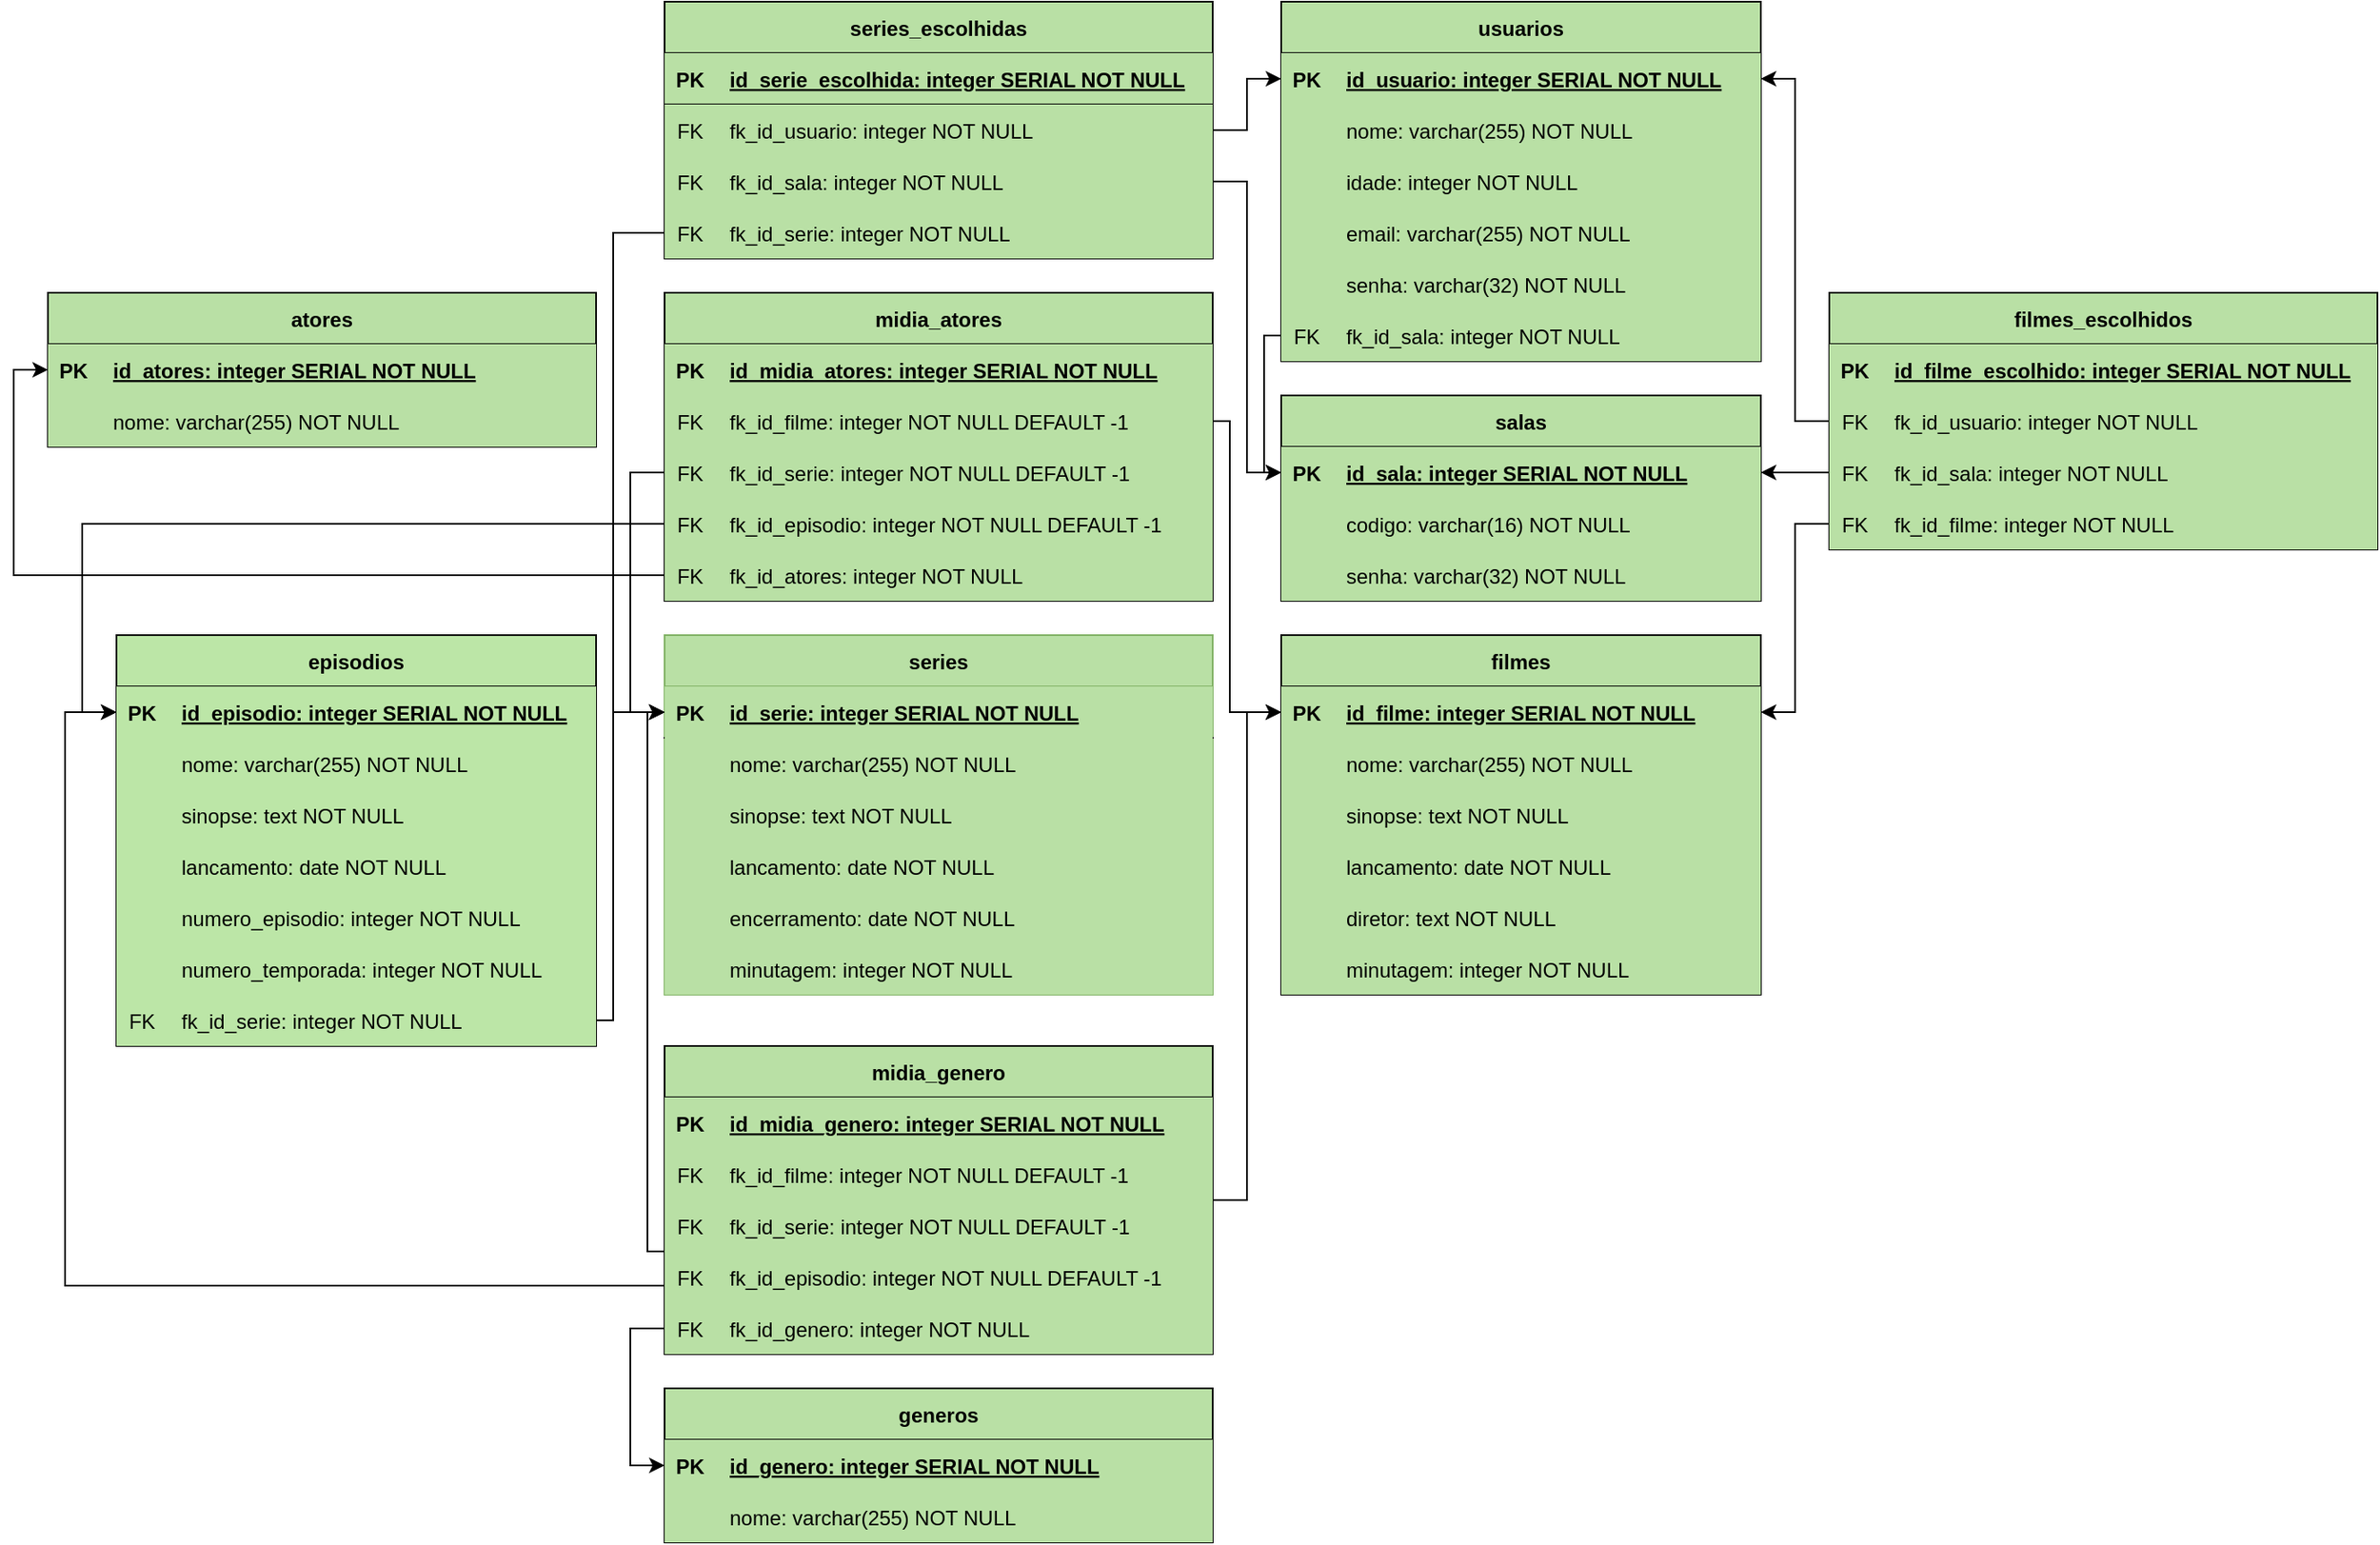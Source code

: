 <mxfile version="24.7.7">
  <diagram id="R2lEEEUBdFMjLlhIrx00" name="Page-1">
    <mxGraphModel dx="2282" dy="274" grid="1" gridSize="10" guides="1" tooltips="1" connect="1" arrows="1" fold="1" page="1" pageScale="1" pageWidth="850" pageHeight="1100" math="0" shadow="0" extFonts="Permanent Marker^https://fonts.googleapis.com/css?family=Permanent+Marker">
      <root>
        <mxCell id="0" />
        <mxCell id="1" parent="0" />
        <mxCell id="C-vyLk0tnHw3VtMMgP7b-2" value="salas" style="shape=table;startSize=30;container=1;collapsible=1;childLayout=tableLayout;fixedRows=1;rowLines=0;fontStyle=1;align=center;resizeLast=1;fillColor=#B9E0A5;" parent="1" vertex="1">
          <mxGeometry x="-680" y="340" width="280" height="120" as="geometry" />
        </mxCell>
        <mxCell id="C-vyLk0tnHw3VtMMgP7b-3" value="" style="shape=partialRectangle;collapsible=0;dropTarget=0;pointerEvents=0;fillColor=#B9E0A5;points=[[0,0.5],[1,0.5]];portConstraint=eastwest;top=0;left=0;right=0;bottom=1;" parent="C-vyLk0tnHw3VtMMgP7b-2" vertex="1">
          <mxGeometry y="30" width="280" height="30" as="geometry" />
        </mxCell>
        <mxCell id="C-vyLk0tnHw3VtMMgP7b-4" value="PK" style="shape=partialRectangle;overflow=hidden;connectable=0;fillColor=#B9E0A5;top=0;left=0;bottom=0;right=0;fontStyle=1;" parent="C-vyLk0tnHw3VtMMgP7b-3" vertex="1">
          <mxGeometry width="30" height="30" as="geometry">
            <mxRectangle width="30" height="30" as="alternateBounds" />
          </mxGeometry>
        </mxCell>
        <mxCell id="C-vyLk0tnHw3VtMMgP7b-5" value="id_sala: integer SERIAL NOT NULL" style="shape=partialRectangle;overflow=hidden;connectable=0;fillColor=#B9E0A5;top=0;left=0;bottom=0;right=0;align=left;spacingLeft=6;fontStyle=5;" parent="C-vyLk0tnHw3VtMMgP7b-3" vertex="1">
          <mxGeometry x="30" width="250" height="30" as="geometry">
            <mxRectangle width="250" height="30" as="alternateBounds" />
          </mxGeometry>
        </mxCell>
        <mxCell id="C-vyLk0tnHw3VtMMgP7b-6" value="" style="shape=partialRectangle;collapsible=0;dropTarget=0;pointerEvents=0;fillColor=#B9E0A5;points=[[0,0.5],[1,0.5]];portConstraint=eastwest;top=0;left=0;right=0;bottom=0;" parent="C-vyLk0tnHw3VtMMgP7b-2" vertex="1">
          <mxGeometry y="60" width="280" height="30" as="geometry" />
        </mxCell>
        <mxCell id="C-vyLk0tnHw3VtMMgP7b-7" value="" style="shape=partialRectangle;overflow=hidden;connectable=0;fillColor=#B9E0A5;top=0;left=0;bottom=0;right=0;" parent="C-vyLk0tnHw3VtMMgP7b-6" vertex="1">
          <mxGeometry width="30" height="30" as="geometry">
            <mxRectangle width="30" height="30" as="alternateBounds" />
          </mxGeometry>
        </mxCell>
        <mxCell id="C-vyLk0tnHw3VtMMgP7b-8" value="codigo: varchar(16) NOT NULL" style="shape=partialRectangle;overflow=hidden;connectable=0;fillColor=#B9E0A5;top=0;left=0;bottom=0;right=0;align=left;spacingLeft=6;" parent="C-vyLk0tnHw3VtMMgP7b-6" vertex="1">
          <mxGeometry x="30" width="250" height="30" as="geometry">
            <mxRectangle width="250" height="30" as="alternateBounds" />
          </mxGeometry>
        </mxCell>
        <mxCell id="YuTx6DVj9ohWgZIfJrAf-3" value="" style="shape=partialRectangle;collapsible=0;dropTarget=0;pointerEvents=0;fillColor=#B9E0A5;points=[[0,0.5],[1,0.5]];portConstraint=eastwest;top=0;left=0;right=0;bottom=0;" parent="C-vyLk0tnHw3VtMMgP7b-2" vertex="1">
          <mxGeometry y="90" width="280" height="30" as="geometry" />
        </mxCell>
        <mxCell id="YuTx6DVj9ohWgZIfJrAf-4" value="" style="shape=partialRectangle;overflow=hidden;connectable=0;fillColor=#B9E0A5;top=0;left=0;bottom=0;right=0;" parent="YuTx6DVj9ohWgZIfJrAf-3" vertex="1">
          <mxGeometry width="30" height="30" as="geometry">
            <mxRectangle width="30" height="30" as="alternateBounds" />
          </mxGeometry>
        </mxCell>
        <mxCell id="YuTx6DVj9ohWgZIfJrAf-5" value="senha: varchar(32) NOT NULL" style="shape=partialRectangle;overflow=hidden;connectable=0;fillColor=#B9E0A5;top=0;left=0;bottom=0;right=0;align=left;spacingLeft=6;" parent="YuTx6DVj9ohWgZIfJrAf-3" vertex="1">
          <mxGeometry x="30" width="250" height="30" as="geometry">
            <mxRectangle width="250" height="30" as="alternateBounds" />
          </mxGeometry>
        </mxCell>
        <mxCell id="C-vyLk0tnHw3VtMMgP7b-13" value="filmes" style="shape=table;startSize=30;container=1;collapsible=1;childLayout=tableLayout;fixedRows=1;rowLines=0;fontStyle=1;align=center;resizeLast=1;fillColor=#B9E0A5;" parent="1" vertex="1">
          <mxGeometry x="-680" y="480" width="280" height="210" as="geometry" />
        </mxCell>
        <mxCell id="C-vyLk0tnHw3VtMMgP7b-14" value="" style="shape=partialRectangle;collapsible=0;dropTarget=0;pointerEvents=0;fillColor=#B9E0A5;points=[[0,0.5],[1,0.5]];portConstraint=eastwest;top=0;left=0;right=0;bottom=1;" parent="C-vyLk0tnHw3VtMMgP7b-13" vertex="1">
          <mxGeometry y="30" width="280" height="30" as="geometry" />
        </mxCell>
        <mxCell id="C-vyLk0tnHw3VtMMgP7b-15" value="PK" style="shape=partialRectangle;overflow=hidden;connectable=0;fillColor=#B9E0A5;top=0;left=0;bottom=0;right=0;fontStyle=1;" parent="C-vyLk0tnHw3VtMMgP7b-14" vertex="1">
          <mxGeometry width="30" height="30" as="geometry">
            <mxRectangle width="30" height="30" as="alternateBounds" />
          </mxGeometry>
        </mxCell>
        <mxCell id="C-vyLk0tnHw3VtMMgP7b-16" value="id_filme: integer SERIAL NOT NULL" style="shape=partialRectangle;overflow=hidden;connectable=0;fillColor=#B9E0A5;top=0;left=0;bottom=0;right=0;align=left;spacingLeft=6;fontStyle=5;" parent="C-vyLk0tnHw3VtMMgP7b-14" vertex="1">
          <mxGeometry x="30" width="250" height="30" as="geometry">
            <mxRectangle width="250" height="30" as="alternateBounds" />
          </mxGeometry>
        </mxCell>
        <mxCell id="C-vyLk0tnHw3VtMMgP7b-17" value="" style="shape=partialRectangle;collapsible=0;dropTarget=0;pointerEvents=0;fillColor=#B9E0A5;points=[[0,0.5],[1,0.5]];portConstraint=eastwest;top=0;left=0;right=0;bottom=0;" parent="C-vyLk0tnHw3VtMMgP7b-13" vertex="1">
          <mxGeometry y="60" width="280" height="30" as="geometry" />
        </mxCell>
        <mxCell id="C-vyLk0tnHw3VtMMgP7b-18" value="" style="shape=partialRectangle;overflow=hidden;connectable=0;fillColor=#B9E0A5;top=0;left=0;bottom=0;right=0;" parent="C-vyLk0tnHw3VtMMgP7b-17" vertex="1">
          <mxGeometry width="30" height="30" as="geometry">
            <mxRectangle width="30" height="30" as="alternateBounds" />
          </mxGeometry>
        </mxCell>
        <mxCell id="C-vyLk0tnHw3VtMMgP7b-19" value="nome: varchar(255) NOT NULL" style="shape=partialRectangle;overflow=hidden;connectable=0;fillColor=#B9E0A5;top=0;left=0;bottom=0;right=0;align=left;spacingLeft=6;" parent="C-vyLk0tnHw3VtMMgP7b-17" vertex="1">
          <mxGeometry x="30" width="250" height="30" as="geometry">
            <mxRectangle width="250" height="30" as="alternateBounds" />
          </mxGeometry>
        </mxCell>
        <mxCell id="C-vyLk0tnHw3VtMMgP7b-20" value="" style="shape=partialRectangle;collapsible=0;dropTarget=0;pointerEvents=0;fillColor=#B9E0A5;points=[[0,0.5],[1,0.5]];portConstraint=eastwest;top=0;left=0;right=0;bottom=0;" parent="C-vyLk0tnHw3VtMMgP7b-13" vertex="1">
          <mxGeometry y="90" width="280" height="30" as="geometry" />
        </mxCell>
        <mxCell id="C-vyLk0tnHw3VtMMgP7b-21" value="" style="shape=partialRectangle;overflow=hidden;connectable=0;fillColor=#B9E0A5;top=0;left=0;bottom=0;right=0;" parent="C-vyLk0tnHw3VtMMgP7b-20" vertex="1">
          <mxGeometry width="30" height="30" as="geometry">
            <mxRectangle width="30" height="30" as="alternateBounds" />
          </mxGeometry>
        </mxCell>
        <mxCell id="C-vyLk0tnHw3VtMMgP7b-22" value="sinopse: text NOT NULL" style="shape=partialRectangle;overflow=hidden;connectable=0;fillColor=#B9E0A5;top=0;left=0;bottom=0;right=0;align=left;spacingLeft=6;" parent="C-vyLk0tnHw3VtMMgP7b-20" vertex="1">
          <mxGeometry x="30" width="250" height="30" as="geometry">
            <mxRectangle width="250" height="30" as="alternateBounds" />
          </mxGeometry>
        </mxCell>
        <mxCell id="4jYssweteFKAgpMdDyCE-33" value="" style="shape=partialRectangle;collapsible=0;dropTarget=0;pointerEvents=0;fillColor=#B9E0A5;points=[[0,0.5],[1,0.5]];portConstraint=eastwest;top=0;left=0;right=0;bottom=0;" parent="C-vyLk0tnHw3VtMMgP7b-13" vertex="1">
          <mxGeometry y="120" width="280" height="30" as="geometry" />
        </mxCell>
        <mxCell id="4jYssweteFKAgpMdDyCE-34" value="" style="shape=partialRectangle;overflow=hidden;connectable=0;fillColor=#B9E0A5;top=0;left=0;bottom=0;right=0;" parent="4jYssweteFKAgpMdDyCE-33" vertex="1">
          <mxGeometry width="30" height="30" as="geometry">
            <mxRectangle width="30" height="30" as="alternateBounds" />
          </mxGeometry>
        </mxCell>
        <mxCell id="4jYssweteFKAgpMdDyCE-35" value="lancamento: date NOT NULL" style="shape=partialRectangle;overflow=hidden;connectable=0;fillColor=#B9E0A5;top=0;left=0;bottom=0;right=0;align=left;spacingLeft=6;" parent="4jYssweteFKAgpMdDyCE-33" vertex="1">
          <mxGeometry x="30" width="250" height="30" as="geometry">
            <mxRectangle width="250" height="30" as="alternateBounds" />
          </mxGeometry>
        </mxCell>
        <mxCell id="O3_KmsKs-KlMIZ6la9Rg-70" value="" style="shape=partialRectangle;collapsible=0;dropTarget=0;pointerEvents=0;fillColor=#B9E0A5;points=[[0,0.5],[1,0.5]];portConstraint=eastwest;top=0;left=0;right=0;bottom=0;" parent="C-vyLk0tnHw3VtMMgP7b-13" vertex="1">
          <mxGeometry y="150" width="280" height="30" as="geometry" />
        </mxCell>
        <mxCell id="O3_KmsKs-KlMIZ6la9Rg-71" value="" style="shape=partialRectangle;overflow=hidden;connectable=0;fillColor=#B9E0A5;top=0;left=0;bottom=0;right=0;" parent="O3_KmsKs-KlMIZ6la9Rg-70" vertex="1">
          <mxGeometry width="30" height="30" as="geometry">
            <mxRectangle width="30" height="30" as="alternateBounds" />
          </mxGeometry>
        </mxCell>
        <mxCell id="O3_KmsKs-KlMIZ6la9Rg-72" value="diretor: text NOT NULL" style="shape=partialRectangle;overflow=hidden;connectable=0;fillColor=#B9E0A5;top=0;left=0;bottom=0;right=0;align=left;spacingLeft=6;" parent="O3_KmsKs-KlMIZ6la9Rg-70" vertex="1">
          <mxGeometry x="30" width="250" height="30" as="geometry">
            <mxRectangle width="250" height="30" as="alternateBounds" />
          </mxGeometry>
        </mxCell>
        <mxCell id="4jYssweteFKAgpMdDyCE-92" value="" style="shape=partialRectangle;collapsible=0;dropTarget=0;pointerEvents=0;fillColor=#B9E0A5;points=[[0,0.5],[1,0.5]];portConstraint=eastwest;top=0;left=0;right=0;bottom=0;" parent="C-vyLk0tnHw3VtMMgP7b-13" vertex="1">
          <mxGeometry y="180" width="280" height="30" as="geometry" />
        </mxCell>
        <mxCell id="4jYssweteFKAgpMdDyCE-93" value="" style="shape=partialRectangle;overflow=hidden;connectable=0;fillColor=#B9E0A5;top=0;left=0;bottom=0;right=0;" parent="4jYssweteFKAgpMdDyCE-92" vertex="1">
          <mxGeometry width="30" height="30" as="geometry">
            <mxRectangle width="30" height="30" as="alternateBounds" />
          </mxGeometry>
        </mxCell>
        <mxCell id="4jYssweteFKAgpMdDyCE-94" value="minutagem: integer NOT NULL" style="shape=partialRectangle;overflow=hidden;connectable=0;fillColor=#B9E0A5;top=0;left=0;bottom=0;right=0;align=left;spacingLeft=6;" parent="4jYssweteFKAgpMdDyCE-92" vertex="1">
          <mxGeometry x="30" width="250" height="30" as="geometry">
            <mxRectangle width="250" height="30" as="alternateBounds" />
          </mxGeometry>
        </mxCell>
        <mxCell id="C-vyLk0tnHw3VtMMgP7b-23" value="usuarios" style="shape=table;startSize=30;container=1;collapsible=1;childLayout=tableLayout;fixedRows=1;rowLines=0;fontStyle=1;align=center;resizeLast=1;fillColor=#B9E0A5;" parent="1" vertex="1">
          <mxGeometry x="-680" y="110" width="280" height="210" as="geometry" />
        </mxCell>
        <mxCell id="C-vyLk0tnHw3VtMMgP7b-24" value="" style="shape=partialRectangle;collapsible=0;dropTarget=0;pointerEvents=0;fillColor=#B9E0A5;points=[[0,0.5],[1,0.5]];portConstraint=eastwest;top=0;left=0;right=0;bottom=1;" parent="C-vyLk0tnHw3VtMMgP7b-23" vertex="1">
          <mxGeometry y="30" width="280" height="30" as="geometry" />
        </mxCell>
        <mxCell id="C-vyLk0tnHw3VtMMgP7b-25" value="PK" style="shape=partialRectangle;overflow=hidden;connectable=0;fillColor=#B9E0A5;top=0;left=0;bottom=0;right=0;fontStyle=1;" parent="C-vyLk0tnHw3VtMMgP7b-24" vertex="1">
          <mxGeometry width="30" height="30" as="geometry">
            <mxRectangle width="30" height="30" as="alternateBounds" />
          </mxGeometry>
        </mxCell>
        <mxCell id="C-vyLk0tnHw3VtMMgP7b-26" value="id_usuario: integer SERIAL NOT NULL" style="shape=partialRectangle;overflow=hidden;connectable=0;fillColor=#B9E0A5;top=0;left=0;bottom=0;right=0;align=left;spacingLeft=6;fontStyle=5;" parent="C-vyLk0tnHw3VtMMgP7b-24" vertex="1">
          <mxGeometry x="30" width="250" height="30" as="geometry">
            <mxRectangle width="250" height="30" as="alternateBounds" />
          </mxGeometry>
        </mxCell>
        <mxCell id="C-vyLk0tnHw3VtMMgP7b-27" value="" style="shape=partialRectangle;collapsible=0;dropTarget=0;pointerEvents=0;fillColor=#B9E0A5;points=[[0,0.5],[1,0.5]];portConstraint=eastwest;top=0;left=0;right=0;bottom=0;" parent="C-vyLk0tnHw3VtMMgP7b-23" vertex="1">
          <mxGeometry y="60" width="280" height="30" as="geometry" />
        </mxCell>
        <mxCell id="C-vyLk0tnHw3VtMMgP7b-28" value="" style="shape=partialRectangle;overflow=hidden;connectable=0;fillColor=#B9E0A5;top=0;left=0;bottom=0;right=0;" parent="C-vyLk0tnHw3VtMMgP7b-27" vertex="1">
          <mxGeometry width="30" height="30" as="geometry">
            <mxRectangle width="30" height="30" as="alternateBounds" />
          </mxGeometry>
        </mxCell>
        <mxCell id="C-vyLk0tnHw3VtMMgP7b-29" value="nome: varchar(255) NOT NULL" style="shape=partialRectangle;overflow=hidden;connectable=0;fillColor=#B9E0A5;top=0;left=0;bottom=0;right=0;align=left;spacingLeft=6;" parent="C-vyLk0tnHw3VtMMgP7b-27" vertex="1">
          <mxGeometry x="30" width="250" height="30" as="geometry">
            <mxRectangle width="250" height="30" as="alternateBounds" />
          </mxGeometry>
        </mxCell>
        <mxCell id="4jYssweteFKAgpMdDyCE-18" value="" style="shape=partialRectangle;collapsible=0;dropTarget=0;pointerEvents=0;fillColor=#B9E0A5;points=[[0,0.5],[1,0.5]];portConstraint=eastwest;top=0;left=0;right=0;bottom=0;" parent="C-vyLk0tnHw3VtMMgP7b-23" vertex="1">
          <mxGeometry y="90" width="280" height="30" as="geometry" />
        </mxCell>
        <mxCell id="4jYssweteFKAgpMdDyCE-19" value="" style="shape=partialRectangle;overflow=hidden;connectable=0;fillColor=#B9E0A5;top=0;left=0;bottom=0;right=0;" parent="4jYssweteFKAgpMdDyCE-18" vertex="1">
          <mxGeometry width="30" height="30" as="geometry">
            <mxRectangle width="30" height="30" as="alternateBounds" />
          </mxGeometry>
        </mxCell>
        <mxCell id="4jYssweteFKAgpMdDyCE-20" value="idade: integer NOT NULL" style="shape=partialRectangle;overflow=hidden;connectable=0;fillColor=#B9E0A5;top=0;left=0;bottom=0;right=0;align=left;spacingLeft=6;" parent="4jYssweteFKAgpMdDyCE-18" vertex="1">
          <mxGeometry x="30" width="250" height="30" as="geometry">
            <mxRectangle width="250" height="30" as="alternateBounds" />
          </mxGeometry>
        </mxCell>
        <mxCell id="4jYssweteFKAgpMdDyCE-15" value="" style="shape=partialRectangle;collapsible=0;dropTarget=0;pointerEvents=0;fillColor=#B9E0A5;points=[[0,0.5],[1,0.5]];portConstraint=eastwest;top=0;left=0;right=0;bottom=0;" parent="C-vyLk0tnHw3VtMMgP7b-23" vertex="1">
          <mxGeometry y="120" width="280" height="30" as="geometry" />
        </mxCell>
        <mxCell id="4jYssweteFKAgpMdDyCE-16" value="" style="shape=partialRectangle;overflow=hidden;connectable=0;fillColor=#B9E0A5;top=0;left=0;bottom=0;right=0;" parent="4jYssweteFKAgpMdDyCE-15" vertex="1">
          <mxGeometry width="30" height="30" as="geometry">
            <mxRectangle width="30" height="30" as="alternateBounds" />
          </mxGeometry>
        </mxCell>
        <mxCell id="4jYssweteFKAgpMdDyCE-17" value="email: varchar(255) NOT NULL" style="shape=partialRectangle;overflow=hidden;connectable=0;fillColor=#B9E0A5;top=0;left=0;bottom=0;right=0;align=left;spacingLeft=6;" parent="4jYssweteFKAgpMdDyCE-15" vertex="1">
          <mxGeometry x="30" width="250" height="30" as="geometry">
            <mxRectangle width="250" height="30" as="alternateBounds" />
          </mxGeometry>
        </mxCell>
        <mxCell id="4jYssweteFKAgpMdDyCE-21" value="" style="shape=partialRectangle;collapsible=0;dropTarget=0;pointerEvents=0;fillColor=#B9E0A5;points=[[0,0.5],[1,0.5]];portConstraint=eastwest;top=0;left=0;right=0;bottom=0;" parent="C-vyLk0tnHw3VtMMgP7b-23" vertex="1">
          <mxGeometry y="150" width="280" height="30" as="geometry" />
        </mxCell>
        <mxCell id="4jYssweteFKAgpMdDyCE-22" value="" style="shape=partialRectangle;overflow=hidden;connectable=0;fillColor=#B9E0A5;top=0;left=0;bottom=0;right=0;" parent="4jYssweteFKAgpMdDyCE-21" vertex="1">
          <mxGeometry width="30" height="30" as="geometry">
            <mxRectangle width="30" height="30" as="alternateBounds" />
          </mxGeometry>
        </mxCell>
        <mxCell id="4jYssweteFKAgpMdDyCE-23" value="senha: varchar(32) NOT NULL" style="shape=partialRectangle;overflow=hidden;connectable=0;fillColor=#B9E0A5;top=0;left=0;bottom=0;right=0;align=left;spacingLeft=6;" parent="4jYssweteFKAgpMdDyCE-21" vertex="1">
          <mxGeometry x="30" width="250" height="30" as="geometry">
            <mxRectangle width="250" height="30" as="alternateBounds" />
          </mxGeometry>
        </mxCell>
        <mxCell id="4jYssweteFKAgpMdDyCE-73" value="" style="shape=partialRectangle;collapsible=0;dropTarget=0;pointerEvents=0;fillColor=#B9E0A5;points=[[0,0.5],[1,0.5]];portConstraint=eastwest;top=0;left=0;right=0;bottom=0;" parent="C-vyLk0tnHw3VtMMgP7b-23" vertex="1">
          <mxGeometry y="180" width="280" height="30" as="geometry" />
        </mxCell>
        <mxCell id="4jYssweteFKAgpMdDyCE-74" value="FK" style="shape=partialRectangle;overflow=hidden;connectable=0;fillColor=#B9E0A5;top=0;left=0;bottom=0;right=0;" parent="4jYssweteFKAgpMdDyCE-73" vertex="1">
          <mxGeometry width="30" height="30" as="geometry">
            <mxRectangle width="30" height="30" as="alternateBounds" />
          </mxGeometry>
        </mxCell>
        <mxCell id="4jYssweteFKAgpMdDyCE-75" value="fk_id_sala: integer NOT NULL" style="shape=partialRectangle;overflow=hidden;connectable=0;fillColor=#B9E0A5;top=0;left=0;bottom=0;right=0;align=left;spacingLeft=6;" parent="4jYssweteFKAgpMdDyCE-73" vertex="1">
          <mxGeometry x="30" width="250" height="30" as="geometry">
            <mxRectangle width="250" height="30" as="alternateBounds" />
          </mxGeometry>
        </mxCell>
        <mxCell id="4jYssweteFKAgpMdDyCE-1" value="filmes_escolhidos" style="shape=table;startSize=30;container=1;collapsible=1;childLayout=tableLayout;fixedRows=1;rowLines=0;fontStyle=1;align=center;resizeLast=1;fillColor=#B9E0A5;" parent="1" vertex="1">
          <mxGeometry x="-360" y="280" width="320" height="150" as="geometry" />
        </mxCell>
        <mxCell id="4jYssweteFKAgpMdDyCE-2" value="" style="shape=partialRectangle;collapsible=0;dropTarget=0;pointerEvents=0;fillColor=#B9E0A5;points=[[0,0.5],[1,0.5]];portConstraint=eastwest;top=0;left=0;right=0;bottom=1;" parent="4jYssweteFKAgpMdDyCE-1" vertex="1">
          <mxGeometry y="30" width="320" height="30" as="geometry" />
        </mxCell>
        <mxCell id="4jYssweteFKAgpMdDyCE-3" value="PK" style="shape=partialRectangle;overflow=hidden;connectable=0;fillColor=#B9E0A5;top=0;left=0;bottom=0;right=0;fontStyle=1;" parent="4jYssweteFKAgpMdDyCE-2" vertex="1">
          <mxGeometry width="30" height="30" as="geometry">
            <mxRectangle width="30" height="30" as="alternateBounds" />
          </mxGeometry>
        </mxCell>
        <mxCell id="4jYssweteFKAgpMdDyCE-4" value="id_filme_escolhido: integer SERIAL NOT NULL" style="shape=partialRectangle;overflow=hidden;connectable=0;fillColor=#B9E0A5;top=0;left=0;bottom=0;right=0;align=left;spacingLeft=6;fontStyle=5;" parent="4jYssweteFKAgpMdDyCE-2" vertex="1">
          <mxGeometry x="30" width="290" height="30" as="geometry">
            <mxRectangle width="290" height="30" as="alternateBounds" />
          </mxGeometry>
        </mxCell>
        <mxCell id="4jYssweteFKAgpMdDyCE-5" value="" style="shape=partialRectangle;collapsible=0;dropTarget=0;pointerEvents=0;fillColor=#B9E0A5;points=[[0,0.5],[1,0.5]];portConstraint=eastwest;top=0;left=0;right=0;bottom=0;" parent="4jYssweteFKAgpMdDyCE-1" vertex="1">
          <mxGeometry y="60" width="320" height="30" as="geometry" />
        </mxCell>
        <mxCell id="4jYssweteFKAgpMdDyCE-6" value="FK" style="shape=partialRectangle;overflow=hidden;connectable=0;fillColor=#B9E0A5;top=0;left=0;bottom=0;right=0;" parent="4jYssweteFKAgpMdDyCE-5" vertex="1">
          <mxGeometry width="30" height="30" as="geometry">
            <mxRectangle width="30" height="30" as="alternateBounds" />
          </mxGeometry>
        </mxCell>
        <mxCell id="4jYssweteFKAgpMdDyCE-7" value="fk_id_usuario: integer NOT NULL" style="shape=partialRectangle;overflow=hidden;connectable=0;fillColor=#B9E0A5;top=0;left=0;bottom=0;right=0;align=left;spacingLeft=6;" parent="4jYssweteFKAgpMdDyCE-5" vertex="1">
          <mxGeometry x="30" width="290" height="30" as="geometry">
            <mxRectangle width="290" height="30" as="alternateBounds" />
          </mxGeometry>
        </mxCell>
        <mxCell id="4jYssweteFKAgpMdDyCE-51" value="" style="shape=partialRectangle;collapsible=0;dropTarget=0;pointerEvents=0;fillColor=#B9E0A5;points=[[0,0.5],[1,0.5]];portConstraint=eastwest;top=0;left=0;right=0;bottom=0;" parent="4jYssweteFKAgpMdDyCE-1" vertex="1">
          <mxGeometry y="90" width="320" height="30" as="geometry" />
        </mxCell>
        <mxCell id="4jYssweteFKAgpMdDyCE-52" value="FK" style="shape=partialRectangle;overflow=hidden;connectable=0;fillColor=#B9E0A5;top=0;left=0;bottom=0;right=0;" parent="4jYssweteFKAgpMdDyCE-51" vertex="1">
          <mxGeometry width="30" height="30" as="geometry">
            <mxRectangle width="30" height="30" as="alternateBounds" />
          </mxGeometry>
        </mxCell>
        <mxCell id="4jYssweteFKAgpMdDyCE-53" value="fk_id_sala: integer NOT NULL" style="shape=partialRectangle;overflow=hidden;connectable=0;fillColor=#B9E0A5;top=0;left=0;bottom=0;right=0;align=left;spacingLeft=6;" parent="4jYssweteFKAgpMdDyCE-51" vertex="1">
          <mxGeometry x="30" width="290" height="30" as="geometry">
            <mxRectangle width="290" height="30" as="alternateBounds" />
          </mxGeometry>
        </mxCell>
        <mxCell id="4jYssweteFKAgpMdDyCE-48" value="" style="shape=partialRectangle;collapsible=0;dropTarget=0;pointerEvents=0;fillColor=#B9E0A5;points=[[0,0.5],[1,0.5]];portConstraint=eastwest;top=0;left=0;right=0;bottom=0;" parent="4jYssweteFKAgpMdDyCE-1" vertex="1">
          <mxGeometry y="120" width="320" height="30" as="geometry" />
        </mxCell>
        <mxCell id="4jYssweteFKAgpMdDyCE-49" value="FK" style="shape=partialRectangle;overflow=hidden;connectable=0;fillColor=#B9E0A5;top=0;left=0;bottom=0;right=0;" parent="4jYssweteFKAgpMdDyCE-48" vertex="1">
          <mxGeometry width="30" height="30" as="geometry">
            <mxRectangle width="30" height="30" as="alternateBounds" />
          </mxGeometry>
        </mxCell>
        <mxCell id="4jYssweteFKAgpMdDyCE-50" value="fk_id_filme: integer NOT NULL" style="shape=partialRectangle;overflow=hidden;connectable=0;fillColor=#B9E0A5;top=0;left=0;bottom=0;right=0;align=left;spacingLeft=6;" parent="4jYssweteFKAgpMdDyCE-48" vertex="1">
          <mxGeometry x="30" width="290" height="30" as="geometry">
            <mxRectangle width="290" height="30" as="alternateBounds" />
          </mxGeometry>
        </mxCell>
        <mxCell id="4jYssweteFKAgpMdDyCE-84" style="edgeStyle=orthogonalEdgeStyle;rounded=0;orthogonalLoop=1;jettySize=auto;html=1;entryX=1;entryY=0.5;entryDx=0;entryDy=0;" parent="1" source="4jYssweteFKAgpMdDyCE-51" target="C-vyLk0tnHw3VtMMgP7b-3" edge="1">
          <mxGeometry relative="1" as="geometry" />
        </mxCell>
        <mxCell id="4jYssweteFKAgpMdDyCE-86" style="edgeStyle=orthogonalEdgeStyle;rounded=0;orthogonalLoop=1;jettySize=auto;html=1;entryX=0;entryY=0.5;entryDx=0;entryDy=0;" parent="1" source="4jYssweteFKAgpMdDyCE-73" target="C-vyLk0tnHw3VtMMgP7b-3" edge="1">
          <mxGeometry relative="1" as="geometry">
            <Array as="points">
              <mxPoint x="-690" y="305" />
              <mxPoint x="-690" y="385" />
            </Array>
          </mxGeometry>
        </mxCell>
        <mxCell id="4jYssweteFKAgpMdDyCE-91" style="edgeStyle=orthogonalEdgeStyle;rounded=0;orthogonalLoop=1;jettySize=auto;html=1;entryX=1;entryY=0.5;entryDx=0;entryDy=0;" parent="1" source="4jYssweteFKAgpMdDyCE-48" target="C-vyLk0tnHw3VtMMgP7b-14" edge="1">
          <mxGeometry relative="1" as="geometry" />
        </mxCell>
        <mxCell id="O3_KmsKs-KlMIZ6la9Rg-1" value="series" style="shape=table;startSize=30;container=1;collapsible=1;childLayout=tableLayout;fixedRows=1;rowLines=0;fontStyle=1;align=center;resizeLast=1;fillColor=#B9E0A5;strokeColor=#82b366;" parent="1" vertex="1">
          <mxGeometry x="-1040" y="480" width="320" height="210" as="geometry" />
        </mxCell>
        <mxCell id="O3_KmsKs-KlMIZ6la9Rg-2" value="" style="shape=partialRectangle;collapsible=0;dropTarget=0;pointerEvents=0;fillColor=#B9E0A5;points=[[0,0.5],[1,0.5]];portConstraint=eastwest;top=0;left=0;right=0;bottom=1;" parent="O3_KmsKs-KlMIZ6la9Rg-1" vertex="1">
          <mxGeometry y="30" width="320" height="30" as="geometry" />
        </mxCell>
        <mxCell id="O3_KmsKs-KlMIZ6la9Rg-3" value="PK" style="shape=partialRectangle;overflow=hidden;connectable=0;fillColor=#B9E0A5;top=0;left=0;bottom=0;right=0;fontStyle=1;" parent="O3_KmsKs-KlMIZ6la9Rg-2" vertex="1">
          <mxGeometry width="30" height="30" as="geometry">
            <mxRectangle width="30" height="30" as="alternateBounds" />
          </mxGeometry>
        </mxCell>
        <mxCell id="O3_KmsKs-KlMIZ6la9Rg-4" value="id_serie: integer SERIAL NOT NULL" style="shape=partialRectangle;overflow=hidden;connectable=0;fillColor=#B9E0A5;top=0;left=0;bottom=0;right=0;align=left;spacingLeft=6;fontStyle=5;" parent="O3_KmsKs-KlMIZ6la9Rg-2" vertex="1">
          <mxGeometry x="30" width="290" height="30" as="geometry">
            <mxRectangle width="290" height="30" as="alternateBounds" />
          </mxGeometry>
        </mxCell>
        <mxCell id="O3_KmsKs-KlMIZ6la9Rg-5" value="" style="shape=partialRectangle;collapsible=0;dropTarget=0;pointerEvents=0;fillColor=#B9E0A5;points=[[0,0.5],[1,0.5]];portConstraint=eastwest;top=0;left=0;right=0;bottom=0;" parent="O3_KmsKs-KlMIZ6la9Rg-1" vertex="1">
          <mxGeometry y="60" width="320" height="30" as="geometry" />
        </mxCell>
        <mxCell id="O3_KmsKs-KlMIZ6la9Rg-6" value="" style="shape=partialRectangle;overflow=hidden;connectable=0;fillColor=#B9E0A5;top=0;left=0;bottom=0;right=0;" parent="O3_KmsKs-KlMIZ6la9Rg-5" vertex="1">
          <mxGeometry width="30" height="30" as="geometry">
            <mxRectangle width="30" height="30" as="alternateBounds" />
          </mxGeometry>
        </mxCell>
        <mxCell id="O3_KmsKs-KlMIZ6la9Rg-7" value="nome: varchar(255) NOT NULL" style="shape=partialRectangle;overflow=hidden;connectable=0;fillColor=#B9E0A5;top=0;left=0;bottom=0;right=0;align=left;spacingLeft=6;" parent="O3_KmsKs-KlMIZ6la9Rg-5" vertex="1">
          <mxGeometry x="30" width="290" height="30" as="geometry">
            <mxRectangle width="290" height="30" as="alternateBounds" />
          </mxGeometry>
        </mxCell>
        <mxCell id="O3_KmsKs-KlMIZ6la9Rg-8" value="" style="shape=partialRectangle;collapsible=0;dropTarget=0;pointerEvents=0;fillColor=#B9E0A5;points=[[0,0.5],[1,0.5]];portConstraint=eastwest;top=0;left=0;right=0;bottom=0;" parent="O3_KmsKs-KlMIZ6la9Rg-1" vertex="1">
          <mxGeometry y="90" width="320" height="30" as="geometry" />
        </mxCell>
        <mxCell id="O3_KmsKs-KlMIZ6la9Rg-9" value="" style="shape=partialRectangle;overflow=hidden;connectable=0;fillColor=#B9E0A5;top=0;left=0;bottom=0;right=0;" parent="O3_KmsKs-KlMIZ6la9Rg-8" vertex="1">
          <mxGeometry width="30" height="30" as="geometry">
            <mxRectangle width="30" height="30" as="alternateBounds" />
          </mxGeometry>
        </mxCell>
        <mxCell id="O3_KmsKs-KlMIZ6la9Rg-10" value="sinopse: text NOT NULL" style="shape=partialRectangle;overflow=hidden;connectable=0;fillColor=#B9E0A5;top=0;left=0;bottom=0;right=0;align=left;spacingLeft=6;" parent="O3_KmsKs-KlMIZ6la9Rg-8" vertex="1">
          <mxGeometry x="30" width="290" height="30" as="geometry">
            <mxRectangle width="290" height="30" as="alternateBounds" />
          </mxGeometry>
        </mxCell>
        <mxCell id="O3_KmsKs-KlMIZ6la9Rg-11" value="" style="shape=partialRectangle;collapsible=0;dropTarget=0;pointerEvents=0;fillColor=#B9E0A5;points=[[0,0.5],[1,0.5]];portConstraint=eastwest;top=0;left=0;right=0;bottom=0;" parent="O3_KmsKs-KlMIZ6la9Rg-1" vertex="1">
          <mxGeometry y="120" width="320" height="30" as="geometry" />
        </mxCell>
        <mxCell id="O3_KmsKs-KlMIZ6la9Rg-12" value="" style="shape=partialRectangle;overflow=hidden;connectable=0;fillColor=#B9E0A5;top=0;left=0;bottom=0;right=0;" parent="O3_KmsKs-KlMIZ6la9Rg-11" vertex="1">
          <mxGeometry width="30" height="30" as="geometry">
            <mxRectangle width="30" height="30" as="alternateBounds" />
          </mxGeometry>
        </mxCell>
        <mxCell id="O3_KmsKs-KlMIZ6la9Rg-13" value="lancamento: date NOT NULL" style="shape=partialRectangle;overflow=hidden;connectable=0;fillColor=#B9E0A5;top=0;left=0;bottom=0;right=0;align=left;spacingLeft=6;" parent="O3_KmsKs-KlMIZ6la9Rg-11" vertex="1">
          <mxGeometry x="30" width="290" height="30" as="geometry">
            <mxRectangle width="290" height="30" as="alternateBounds" />
          </mxGeometry>
        </mxCell>
        <mxCell id="O3_KmsKs-KlMIZ6la9Rg-24" value="" style="shape=partialRectangle;collapsible=0;dropTarget=0;pointerEvents=0;fillColor=#B9E0A5;points=[[0,0.5],[1,0.5]];portConstraint=eastwest;top=0;left=0;right=0;bottom=0;" parent="O3_KmsKs-KlMIZ6la9Rg-1" vertex="1">
          <mxGeometry y="150" width="320" height="30" as="geometry" />
        </mxCell>
        <mxCell id="O3_KmsKs-KlMIZ6la9Rg-25" value="" style="shape=partialRectangle;overflow=hidden;connectable=0;fillColor=#B9E0A5;top=0;left=0;bottom=0;right=0;" parent="O3_KmsKs-KlMIZ6la9Rg-24" vertex="1">
          <mxGeometry width="30" height="30" as="geometry">
            <mxRectangle width="30" height="30" as="alternateBounds" />
          </mxGeometry>
        </mxCell>
        <mxCell id="O3_KmsKs-KlMIZ6la9Rg-26" value="encerramento: date NOT NULL" style="shape=partialRectangle;overflow=hidden;connectable=0;fillColor=#B9E0A5;top=0;left=0;bottom=0;right=0;align=left;spacingLeft=6;" parent="O3_KmsKs-KlMIZ6la9Rg-24" vertex="1">
          <mxGeometry x="30" width="290" height="30" as="geometry">
            <mxRectangle width="290" height="30" as="alternateBounds" />
          </mxGeometry>
        </mxCell>
        <mxCell id="U60I73bSEBsrePmYxL8--30" value="" style="shape=partialRectangle;collapsible=0;dropTarget=0;pointerEvents=0;fillColor=#B9E0A5;points=[[0,0.5],[1,0.5]];portConstraint=eastwest;top=0;left=0;right=0;bottom=0;" parent="O3_KmsKs-KlMIZ6la9Rg-1" vertex="1">
          <mxGeometry y="180" width="320" height="30" as="geometry" />
        </mxCell>
        <mxCell id="U60I73bSEBsrePmYxL8--31" value="" style="shape=partialRectangle;overflow=hidden;connectable=0;fillColor=#B9E0A5;top=0;left=0;bottom=0;right=0;" parent="U60I73bSEBsrePmYxL8--30" vertex="1">
          <mxGeometry width="30" height="30" as="geometry">
            <mxRectangle width="30" height="30" as="alternateBounds" />
          </mxGeometry>
        </mxCell>
        <mxCell id="U60I73bSEBsrePmYxL8--32" value="minutagem: integer NOT NULL" style="shape=partialRectangle;overflow=hidden;connectable=0;fillColor=#B9E0A5;top=0;left=0;bottom=0;right=0;align=left;spacingLeft=6;" parent="U60I73bSEBsrePmYxL8--30" vertex="1">
          <mxGeometry x="30" width="290" height="30" as="geometry">
            <mxRectangle width="290" height="30" as="alternateBounds" />
          </mxGeometry>
        </mxCell>
        <mxCell id="O3_KmsKs-KlMIZ6la9Rg-27" value="episodios" style="shape=table;startSize=30;container=1;collapsible=1;childLayout=tableLayout;fixedRows=1;rowLines=0;fontStyle=1;align=center;resizeLast=1;fillColor=#bce6a7;" parent="1" vertex="1">
          <mxGeometry x="-1360" y="480" width="280" height="240" as="geometry" />
        </mxCell>
        <mxCell id="O3_KmsKs-KlMIZ6la9Rg-28" value="" style="shape=partialRectangle;collapsible=0;dropTarget=0;pointerEvents=0;fillColor=#bce6a7;points=[[0,0.5],[1,0.5]];portConstraint=eastwest;top=0;left=0;right=0;bottom=1;" parent="O3_KmsKs-KlMIZ6la9Rg-27" vertex="1">
          <mxGeometry y="30" width="280" height="30" as="geometry" />
        </mxCell>
        <mxCell id="O3_KmsKs-KlMIZ6la9Rg-29" value="PK" style="shape=partialRectangle;overflow=hidden;connectable=0;fillColor=#bce6a7;top=0;left=0;bottom=0;right=0;fontStyle=1;" parent="O3_KmsKs-KlMIZ6la9Rg-28" vertex="1">
          <mxGeometry width="30" height="30" as="geometry">
            <mxRectangle width="30" height="30" as="alternateBounds" />
          </mxGeometry>
        </mxCell>
        <mxCell id="O3_KmsKs-KlMIZ6la9Rg-30" value="id_episodio: integer SERIAL NOT NULL" style="shape=partialRectangle;overflow=hidden;connectable=0;fillColor=#bce6a7;top=0;left=0;bottom=0;right=0;align=left;spacingLeft=6;fontStyle=5;" parent="O3_KmsKs-KlMIZ6la9Rg-28" vertex="1">
          <mxGeometry x="30" width="250" height="30" as="geometry">
            <mxRectangle width="250" height="30" as="alternateBounds" />
          </mxGeometry>
        </mxCell>
        <mxCell id="O3_KmsKs-KlMIZ6la9Rg-31" value="" style="shape=partialRectangle;collapsible=0;dropTarget=0;pointerEvents=0;fillColor=#bce6a7;points=[[0,0.5],[1,0.5]];portConstraint=eastwest;top=0;left=0;right=0;bottom=0;" parent="O3_KmsKs-KlMIZ6la9Rg-27" vertex="1">
          <mxGeometry y="60" width="280" height="30" as="geometry" />
        </mxCell>
        <mxCell id="O3_KmsKs-KlMIZ6la9Rg-32" value="" style="shape=partialRectangle;overflow=hidden;connectable=0;fillColor=#bce6a7;top=0;left=0;bottom=0;right=0;" parent="O3_KmsKs-KlMIZ6la9Rg-31" vertex="1">
          <mxGeometry width="30" height="30" as="geometry">
            <mxRectangle width="30" height="30" as="alternateBounds" />
          </mxGeometry>
        </mxCell>
        <mxCell id="O3_KmsKs-KlMIZ6la9Rg-33" value="nome: varchar(255) NOT NULL" style="shape=partialRectangle;overflow=hidden;connectable=0;fillColor=#bce6a7;top=0;left=0;bottom=0;right=0;align=left;spacingLeft=6;" parent="O3_KmsKs-KlMIZ6la9Rg-31" vertex="1">
          <mxGeometry x="30" width="250" height="30" as="geometry">
            <mxRectangle width="250" height="30" as="alternateBounds" />
          </mxGeometry>
        </mxCell>
        <mxCell id="O3_KmsKs-KlMIZ6la9Rg-34" value="" style="shape=partialRectangle;collapsible=0;dropTarget=0;pointerEvents=0;fillColor=#bce6a7;points=[[0,0.5],[1,0.5]];portConstraint=eastwest;top=0;left=0;right=0;bottom=0;" parent="O3_KmsKs-KlMIZ6la9Rg-27" vertex="1">
          <mxGeometry y="90" width="280" height="30" as="geometry" />
        </mxCell>
        <mxCell id="O3_KmsKs-KlMIZ6la9Rg-35" value="" style="shape=partialRectangle;overflow=hidden;connectable=0;fillColor=#bce6a7;top=0;left=0;bottom=0;right=0;" parent="O3_KmsKs-KlMIZ6la9Rg-34" vertex="1">
          <mxGeometry width="30" height="30" as="geometry">
            <mxRectangle width="30" height="30" as="alternateBounds" />
          </mxGeometry>
        </mxCell>
        <mxCell id="O3_KmsKs-KlMIZ6la9Rg-36" value="sinopse: text NOT NULL" style="shape=partialRectangle;overflow=hidden;connectable=0;fillColor=#bce6a7;top=0;left=0;bottom=0;right=0;align=left;spacingLeft=6;" parent="O3_KmsKs-KlMIZ6la9Rg-34" vertex="1">
          <mxGeometry x="30" width="250" height="30" as="geometry">
            <mxRectangle width="250" height="30" as="alternateBounds" />
          </mxGeometry>
        </mxCell>
        <mxCell id="O3_KmsKs-KlMIZ6la9Rg-37" value="" style="shape=partialRectangle;collapsible=0;dropTarget=0;pointerEvents=0;fillColor=#bce6a7;points=[[0,0.5],[1,0.5]];portConstraint=eastwest;top=0;left=0;right=0;bottom=0;" parent="O3_KmsKs-KlMIZ6la9Rg-27" vertex="1">
          <mxGeometry y="120" width="280" height="30" as="geometry" />
        </mxCell>
        <mxCell id="O3_KmsKs-KlMIZ6la9Rg-38" value="" style="shape=partialRectangle;overflow=hidden;connectable=0;fillColor=#bce6a7;top=0;left=0;bottom=0;right=0;" parent="O3_KmsKs-KlMIZ6la9Rg-37" vertex="1">
          <mxGeometry width="30" height="30" as="geometry">
            <mxRectangle width="30" height="30" as="alternateBounds" />
          </mxGeometry>
        </mxCell>
        <mxCell id="O3_KmsKs-KlMIZ6la9Rg-39" value="lancamento: date NOT NULL" style="shape=partialRectangle;overflow=hidden;connectable=0;fillColor=#bce6a7;top=0;left=0;bottom=0;right=0;align=left;spacingLeft=6;" parent="O3_KmsKs-KlMIZ6la9Rg-37" vertex="1">
          <mxGeometry x="30" width="250" height="30" as="geometry">
            <mxRectangle width="250" height="30" as="alternateBounds" />
          </mxGeometry>
        </mxCell>
        <mxCell id="O3_KmsKs-KlMIZ6la9Rg-40" value="" style="shape=partialRectangle;collapsible=0;dropTarget=0;pointerEvents=0;fillColor=#bce6a7;points=[[0,0.5],[1,0.5]];portConstraint=eastwest;top=0;left=0;right=0;bottom=0;" parent="O3_KmsKs-KlMIZ6la9Rg-27" vertex="1">
          <mxGeometry y="150" width="280" height="30" as="geometry" />
        </mxCell>
        <mxCell id="O3_KmsKs-KlMIZ6la9Rg-41" value="" style="shape=partialRectangle;overflow=hidden;connectable=0;fillColor=#bce6a7;top=0;left=0;bottom=0;right=0;" parent="O3_KmsKs-KlMIZ6la9Rg-40" vertex="1">
          <mxGeometry width="30" height="30" as="geometry">
            <mxRectangle width="30" height="30" as="alternateBounds" />
          </mxGeometry>
        </mxCell>
        <mxCell id="O3_KmsKs-KlMIZ6la9Rg-42" value="numero_episodio: integer NOT NULL" style="shape=partialRectangle;overflow=hidden;connectable=0;fillColor=#bce6a7;top=0;left=0;bottom=0;right=0;align=left;spacingLeft=6;" parent="O3_KmsKs-KlMIZ6la9Rg-40" vertex="1">
          <mxGeometry x="30" width="250" height="30" as="geometry">
            <mxRectangle width="250" height="30" as="alternateBounds" />
          </mxGeometry>
        </mxCell>
        <mxCell id="O3_KmsKs-KlMIZ6la9Rg-46" value="" style="shape=partialRectangle;collapsible=0;dropTarget=0;pointerEvents=0;fillColor=#bce6a7;points=[[0,0.5],[1,0.5]];portConstraint=eastwest;top=0;left=0;right=0;bottom=0;" parent="O3_KmsKs-KlMIZ6la9Rg-27" vertex="1">
          <mxGeometry y="180" width="280" height="30" as="geometry" />
        </mxCell>
        <mxCell id="O3_KmsKs-KlMIZ6la9Rg-47" value="" style="shape=partialRectangle;overflow=hidden;connectable=0;fillColor=#bce6a7;top=0;left=0;bottom=0;right=0;" parent="O3_KmsKs-KlMIZ6la9Rg-46" vertex="1">
          <mxGeometry width="30" height="30" as="geometry">
            <mxRectangle width="30" height="30" as="alternateBounds" />
          </mxGeometry>
        </mxCell>
        <mxCell id="O3_KmsKs-KlMIZ6la9Rg-48" value="numero_temporada: integer NOT NULL" style="shape=partialRectangle;overflow=hidden;connectable=0;fillColor=#bce6a7;top=0;left=0;bottom=0;right=0;align=left;spacingLeft=6;" parent="O3_KmsKs-KlMIZ6la9Rg-46" vertex="1">
          <mxGeometry x="30" width="250" height="30" as="geometry">
            <mxRectangle width="250" height="30" as="alternateBounds" />
          </mxGeometry>
        </mxCell>
        <mxCell id="O3_KmsKs-KlMIZ6la9Rg-49" value="" style="shape=partialRectangle;collapsible=0;dropTarget=0;pointerEvents=0;fillColor=#bce6a7;points=[[0,0.5],[1,0.5]];portConstraint=eastwest;top=0;left=0;right=0;bottom=0;" parent="O3_KmsKs-KlMIZ6la9Rg-27" vertex="1">
          <mxGeometry y="210" width="280" height="30" as="geometry" />
        </mxCell>
        <mxCell id="O3_KmsKs-KlMIZ6la9Rg-50" value="FK" style="shape=partialRectangle;overflow=hidden;connectable=0;fillColor=#bce6a7;top=0;left=0;bottom=0;right=0;" parent="O3_KmsKs-KlMIZ6la9Rg-49" vertex="1">
          <mxGeometry width="30" height="30" as="geometry">
            <mxRectangle width="30" height="30" as="alternateBounds" />
          </mxGeometry>
        </mxCell>
        <mxCell id="O3_KmsKs-KlMIZ6la9Rg-51" value="fk_id_serie: integer NOT NULL" style="shape=partialRectangle;overflow=hidden;connectable=0;fillColor=#bce6a7;top=0;left=0;bottom=0;right=0;align=left;spacingLeft=6;" parent="O3_KmsKs-KlMIZ6la9Rg-49" vertex="1">
          <mxGeometry x="30" width="250" height="30" as="geometry">
            <mxRectangle width="250" height="30" as="alternateBounds" />
          </mxGeometry>
        </mxCell>
        <mxCell id="O3_KmsKs-KlMIZ6la9Rg-52" style="edgeStyle=orthogonalEdgeStyle;rounded=0;orthogonalLoop=1;jettySize=auto;html=1;entryX=0;entryY=0.5;entryDx=0;entryDy=0;" parent="1" source="O3_KmsKs-KlMIZ6la9Rg-49" target="O3_KmsKs-KlMIZ6la9Rg-2" edge="1">
          <mxGeometry relative="1" as="geometry">
            <Array as="points">
              <mxPoint x="-1070" y="705" />
              <mxPoint x="-1070" y="525" />
            </Array>
          </mxGeometry>
        </mxCell>
        <mxCell id="O3_KmsKs-KlMIZ6la9Rg-53" value="series_escolhidas" style="shape=table;startSize=30;container=1;collapsible=1;childLayout=tableLayout;fixedRows=1;rowLines=0;fontStyle=1;align=center;resizeLast=1;fillColor=#B9E0A5;" parent="1" vertex="1">
          <mxGeometry x="-1040" y="110" width="320" height="150" as="geometry" />
        </mxCell>
        <mxCell id="O3_KmsKs-KlMIZ6la9Rg-54" value="" style="shape=partialRectangle;collapsible=0;dropTarget=0;pointerEvents=0;fillColor=#B9E0A5;points=[[0,0.5],[1,0.5]];portConstraint=eastwest;top=0;left=0;right=0;bottom=1;" parent="O3_KmsKs-KlMIZ6la9Rg-53" vertex="1">
          <mxGeometry y="30" width="320" height="30" as="geometry" />
        </mxCell>
        <mxCell id="O3_KmsKs-KlMIZ6la9Rg-55" value="PK" style="shape=partialRectangle;overflow=hidden;connectable=0;fillColor=none;top=0;left=0;bottom=0;right=0;fontStyle=1;" parent="O3_KmsKs-KlMIZ6la9Rg-54" vertex="1">
          <mxGeometry width="30" height="30" as="geometry">
            <mxRectangle width="30" height="30" as="alternateBounds" />
          </mxGeometry>
        </mxCell>
        <mxCell id="O3_KmsKs-KlMIZ6la9Rg-56" value="id_serie_escolhida: integer SERIAL NOT NULL" style="shape=partialRectangle;overflow=hidden;connectable=0;fillColor=none;top=0;left=0;bottom=0;right=0;align=left;spacingLeft=6;fontStyle=5;" parent="O3_KmsKs-KlMIZ6la9Rg-54" vertex="1">
          <mxGeometry x="30" width="290" height="30" as="geometry">
            <mxRectangle width="290" height="30" as="alternateBounds" />
          </mxGeometry>
        </mxCell>
        <mxCell id="O3_KmsKs-KlMIZ6la9Rg-57" value="" style="shape=partialRectangle;collapsible=0;dropTarget=0;pointerEvents=0;fillColor=#B9E0A5;points=[[0,0.5],[1,0.5]];portConstraint=eastwest;top=0;left=0;right=0;bottom=0;" parent="O3_KmsKs-KlMIZ6la9Rg-53" vertex="1">
          <mxGeometry y="60" width="320" height="30" as="geometry" />
        </mxCell>
        <mxCell id="O3_KmsKs-KlMIZ6la9Rg-58" value="FK" style="shape=partialRectangle;overflow=hidden;connectable=0;fillColor=#B9E0A5;top=0;left=0;bottom=0;right=0;" parent="O3_KmsKs-KlMIZ6la9Rg-57" vertex="1">
          <mxGeometry width="30" height="30" as="geometry">
            <mxRectangle width="30" height="30" as="alternateBounds" />
          </mxGeometry>
        </mxCell>
        <mxCell id="O3_KmsKs-KlMIZ6la9Rg-59" value="fk_id_usuario: integer NOT NULL" style="shape=partialRectangle;overflow=hidden;connectable=0;fillColor=#B9E0A5;top=0;left=0;bottom=0;right=0;align=left;spacingLeft=6;" parent="O3_KmsKs-KlMIZ6la9Rg-57" vertex="1">
          <mxGeometry x="30" width="290" height="30" as="geometry">
            <mxRectangle width="290" height="30" as="alternateBounds" />
          </mxGeometry>
        </mxCell>
        <mxCell id="O3_KmsKs-KlMIZ6la9Rg-60" value="" style="shape=partialRectangle;collapsible=0;dropTarget=0;pointerEvents=0;fillColor=#B9E0A5;points=[[0,0.5],[1,0.5]];portConstraint=eastwest;top=0;left=0;right=0;bottom=0;" parent="O3_KmsKs-KlMIZ6la9Rg-53" vertex="1">
          <mxGeometry y="90" width="320" height="30" as="geometry" />
        </mxCell>
        <mxCell id="O3_KmsKs-KlMIZ6la9Rg-61" value="FK" style="shape=partialRectangle;overflow=hidden;connectable=0;fillColor=#B9E0A5;top=0;left=0;bottom=0;right=0;" parent="O3_KmsKs-KlMIZ6la9Rg-60" vertex="1">
          <mxGeometry width="30" height="30" as="geometry">
            <mxRectangle width="30" height="30" as="alternateBounds" />
          </mxGeometry>
        </mxCell>
        <mxCell id="O3_KmsKs-KlMIZ6la9Rg-62" value="fk_id_sala: integer NOT NULL" style="shape=partialRectangle;overflow=hidden;connectable=0;fillColor=#B9E0A5;top=0;left=0;bottom=0;right=0;align=left;spacingLeft=6;" parent="O3_KmsKs-KlMIZ6la9Rg-60" vertex="1">
          <mxGeometry x="30" width="290" height="30" as="geometry">
            <mxRectangle width="290" height="30" as="alternateBounds" />
          </mxGeometry>
        </mxCell>
        <mxCell id="O3_KmsKs-KlMIZ6la9Rg-63" value="" style="shape=partialRectangle;collapsible=0;dropTarget=0;pointerEvents=0;fillColor=#B9E0A5;points=[[0,0.5],[1,0.5]];portConstraint=eastwest;top=0;left=0;right=0;bottom=0;" parent="O3_KmsKs-KlMIZ6la9Rg-53" vertex="1">
          <mxGeometry y="120" width="320" height="30" as="geometry" />
        </mxCell>
        <mxCell id="O3_KmsKs-KlMIZ6la9Rg-64" value="FK" style="shape=partialRectangle;overflow=hidden;connectable=0;fillColor=#B9E0A5;top=0;left=0;bottom=0;right=0;" parent="O3_KmsKs-KlMIZ6la9Rg-63" vertex="1">
          <mxGeometry width="30" height="30" as="geometry">
            <mxRectangle width="30" height="30" as="alternateBounds" />
          </mxGeometry>
        </mxCell>
        <mxCell id="O3_KmsKs-KlMIZ6la9Rg-65" value="fk_id_serie: integer NOT NULL" style="shape=partialRectangle;overflow=hidden;connectable=0;fillColor=#B9E0A5;top=0;left=0;bottom=0;right=0;align=left;spacingLeft=6;" parent="O3_KmsKs-KlMIZ6la9Rg-63" vertex="1">
          <mxGeometry x="30" width="290" height="30" as="geometry">
            <mxRectangle width="290" height="30" as="alternateBounds" />
          </mxGeometry>
        </mxCell>
        <mxCell id="O3_KmsKs-KlMIZ6la9Rg-66" style="edgeStyle=orthogonalEdgeStyle;rounded=0;orthogonalLoop=1;jettySize=auto;html=1;entryX=0;entryY=0.5;entryDx=0;entryDy=0;" parent="1" source="O3_KmsKs-KlMIZ6la9Rg-57" target="C-vyLk0tnHw3VtMMgP7b-24" edge="1">
          <mxGeometry relative="1" as="geometry" />
        </mxCell>
        <mxCell id="O3_KmsKs-KlMIZ6la9Rg-67" style="edgeStyle=orthogonalEdgeStyle;rounded=0;orthogonalLoop=1;jettySize=auto;html=1;entryX=1;entryY=0.5;entryDx=0;entryDy=0;" parent="1" source="4jYssweteFKAgpMdDyCE-5" target="C-vyLk0tnHw3VtMMgP7b-24" edge="1">
          <mxGeometry relative="1" as="geometry" />
        </mxCell>
        <mxCell id="O3_KmsKs-KlMIZ6la9Rg-68" style="edgeStyle=orthogonalEdgeStyle;rounded=0;orthogonalLoop=1;jettySize=auto;html=1;entryX=0;entryY=0.5;entryDx=0;entryDy=0;" parent="1" source="O3_KmsKs-KlMIZ6la9Rg-60" target="C-vyLk0tnHw3VtMMgP7b-3" edge="1">
          <mxGeometry relative="1" as="geometry" />
        </mxCell>
        <mxCell id="O3_KmsKs-KlMIZ6la9Rg-73" value="generos" style="shape=table;startSize=30;container=1;collapsible=1;childLayout=tableLayout;fixedRows=1;rowLines=0;fontStyle=1;align=center;resizeLast=1;fillColor=#B9E0A5;" parent="1" vertex="1">
          <mxGeometry x="-1040" y="920" width="320" height="90" as="geometry" />
        </mxCell>
        <mxCell id="O3_KmsKs-KlMIZ6la9Rg-74" value="" style="shape=partialRectangle;collapsible=0;dropTarget=0;pointerEvents=0;fillColor=#B9E0A5;points=[[0,0.5],[1,0.5]];portConstraint=eastwest;top=0;left=0;right=0;bottom=1;" parent="O3_KmsKs-KlMIZ6la9Rg-73" vertex="1">
          <mxGeometry y="30" width="320" height="30" as="geometry" />
        </mxCell>
        <mxCell id="O3_KmsKs-KlMIZ6la9Rg-75" value="PK" style="shape=partialRectangle;overflow=hidden;connectable=0;fillColor=#B9E0A5;top=0;left=0;bottom=0;right=0;fontStyle=1;" parent="O3_KmsKs-KlMIZ6la9Rg-74" vertex="1">
          <mxGeometry width="30" height="30" as="geometry">
            <mxRectangle width="30" height="30" as="alternateBounds" />
          </mxGeometry>
        </mxCell>
        <mxCell id="O3_KmsKs-KlMIZ6la9Rg-76" value="id_genero: integer SERIAL NOT NULL" style="shape=partialRectangle;overflow=hidden;connectable=0;fillColor=#B9E0A5;top=0;left=0;bottom=0;right=0;align=left;spacingLeft=6;fontStyle=5;" parent="O3_KmsKs-KlMIZ6la9Rg-74" vertex="1">
          <mxGeometry x="30" width="290" height="30" as="geometry">
            <mxRectangle width="290" height="30" as="alternateBounds" />
          </mxGeometry>
        </mxCell>
        <mxCell id="O3_KmsKs-KlMIZ6la9Rg-77" value="" style="shape=partialRectangle;collapsible=0;dropTarget=0;pointerEvents=0;fillColor=#B9E0A5;points=[[0,0.5],[1,0.5]];portConstraint=eastwest;top=0;left=0;right=0;bottom=0;" parent="O3_KmsKs-KlMIZ6la9Rg-73" vertex="1">
          <mxGeometry y="60" width="320" height="30" as="geometry" />
        </mxCell>
        <mxCell id="O3_KmsKs-KlMIZ6la9Rg-78" value="" style="shape=partialRectangle;overflow=hidden;connectable=0;fillColor=#B9E0A5;top=0;left=0;bottom=0;right=0;" parent="O3_KmsKs-KlMIZ6la9Rg-77" vertex="1">
          <mxGeometry width="30" height="30" as="geometry">
            <mxRectangle width="30" height="30" as="alternateBounds" />
          </mxGeometry>
        </mxCell>
        <mxCell id="O3_KmsKs-KlMIZ6la9Rg-79" value="nome: varchar(255) NOT NULL" style="shape=partialRectangle;overflow=hidden;connectable=0;fillColor=#B9E0A5;top=0;left=0;bottom=0;right=0;align=left;spacingLeft=6;" parent="O3_KmsKs-KlMIZ6la9Rg-77" vertex="1">
          <mxGeometry x="30" width="290" height="30" as="geometry">
            <mxRectangle width="290" height="30" as="alternateBounds" />
          </mxGeometry>
        </mxCell>
        <mxCell id="O3_KmsKs-KlMIZ6la9Rg-95" value="midia_genero" style="shape=table;startSize=30;container=1;collapsible=1;childLayout=tableLayout;fixedRows=1;rowLines=0;fontStyle=1;align=center;resizeLast=1;fillColor=#B9E0A5;" parent="1" vertex="1">
          <mxGeometry x="-1040" y="720" width="320" height="180" as="geometry" />
        </mxCell>
        <mxCell id="O3_KmsKs-KlMIZ6la9Rg-96" value="" style="shape=partialRectangle;collapsible=0;dropTarget=0;pointerEvents=0;fillColor=#B9E0A5;points=[[0,0.5],[1,0.5]];portConstraint=eastwest;top=0;left=0;right=0;bottom=1;" parent="O3_KmsKs-KlMIZ6la9Rg-95" vertex="1">
          <mxGeometry y="30" width="320" height="30" as="geometry" />
        </mxCell>
        <mxCell id="O3_KmsKs-KlMIZ6la9Rg-97" value="PK" style="shape=partialRectangle;overflow=hidden;connectable=0;fillColor=#B9E0A5;top=0;left=0;bottom=0;right=0;fontStyle=1;" parent="O3_KmsKs-KlMIZ6la9Rg-96" vertex="1">
          <mxGeometry width="30" height="30" as="geometry">
            <mxRectangle width="30" height="30" as="alternateBounds" />
          </mxGeometry>
        </mxCell>
        <mxCell id="O3_KmsKs-KlMIZ6la9Rg-98" value="id_midia_genero: integer SERIAL NOT NULL" style="shape=partialRectangle;overflow=hidden;connectable=0;fillColor=#B9E0A5;top=0;left=0;bottom=0;right=0;align=left;spacingLeft=6;fontStyle=5;" parent="O3_KmsKs-KlMIZ6la9Rg-96" vertex="1">
          <mxGeometry x="30" width="290" height="30" as="geometry">
            <mxRectangle width="290" height="30" as="alternateBounds" />
          </mxGeometry>
        </mxCell>
        <mxCell id="O3_KmsKs-KlMIZ6la9Rg-99" value="" style="shape=partialRectangle;collapsible=0;dropTarget=0;pointerEvents=0;fillColor=#B9E0A5;points=[[0,0.5],[1,0.5]];portConstraint=eastwest;top=0;left=0;right=0;bottom=0;" parent="O3_KmsKs-KlMIZ6la9Rg-95" vertex="1">
          <mxGeometry y="60" width="320" height="30" as="geometry" />
        </mxCell>
        <mxCell id="O3_KmsKs-KlMIZ6la9Rg-100" value="FK" style="shape=partialRectangle;overflow=hidden;connectable=0;fillColor=#B9E0A5;top=0;left=0;bottom=0;right=0;" parent="O3_KmsKs-KlMIZ6la9Rg-99" vertex="1">
          <mxGeometry width="30" height="30" as="geometry">
            <mxRectangle width="30" height="30" as="alternateBounds" />
          </mxGeometry>
        </mxCell>
        <mxCell id="O3_KmsKs-KlMIZ6la9Rg-101" value="fk_id_filme: integer NOT NULL DEFAULT -1" style="shape=partialRectangle;overflow=hidden;connectable=0;fillColor=#B9E0A5;top=0;left=0;bottom=0;right=0;align=left;spacingLeft=6;" parent="O3_KmsKs-KlMIZ6la9Rg-99" vertex="1">
          <mxGeometry x="30" width="290" height="30" as="geometry">
            <mxRectangle width="290" height="30" as="alternateBounds" />
          </mxGeometry>
        </mxCell>
        <mxCell id="O3_KmsKs-KlMIZ6la9Rg-102" value="" style="shape=partialRectangle;collapsible=0;dropTarget=0;pointerEvents=0;fillColor=#B9E0A5;points=[[0,0.5],[1,0.5]];portConstraint=eastwest;top=0;left=0;right=0;bottom=0;" parent="O3_KmsKs-KlMIZ6la9Rg-95" vertex="1">
          <mxGeometry y="90" width="320" height="30" as="geometry" />
        </mxCell>
        <mxCell id="O3_KmsKs-KlMIZ6la9Rg-103" value="FK" style="shape=partialRectangle;overflow=hidden;connectable=0;fillColor=#B9E0A5;top=0;left=0;bottom=0;right=0;" parent="O3_KmsKs-KlMIZ6la9Rg-102" vertex="1">
          <mxGeometry width="30" height="30" as="geometry">
            <mxRectangle width="30" height="30" as="alternateBounds" />
          </mxGeometry>
        </mxCell>
        <mxCell id="O3_KmsKs-KlMIZ6la9Rg-104" value="fk_id_serie: integer NOT NULL DEFAULT -1" style="shape=partialRectangle;overflow=hidden;connectable=0;fillColor=#B9E0A5;top=0;left=0;bottom=0;right=0;align=left;spacingLeft=6;" parent="O3_KmsKs-KlMIZ6la9Rg-102" vertex="1">
          <mxGeometry x="30" width="290" height="30" as="geometry">
            <mxRectangle width="290" height="30" as="alternateBounds" />
          </mxGeometry>
        </mxCell>
        <mxCell id="O3_KmsKs-KlMIZ6la9Rg-105" value="" style="shape=partialRectangle;collapsible=0;dropTarget=0;pointerEvents=0;fillColor=#B9E0A5;points=[[0,0.5],[1,0.5]];portConstraint=eastwest;top=0;left=0;right=0;bottom=0;" parent="O3_KmsKs-KlMIZ6la9Rg-95" vertex="1">
          <mxGeometry y="120" width="320" height="30" as="geometry" />
        </mxCell>
        <mxCell id="O3_KmsKs-KlMIZ6la9Rg-106" value="FK" style="shape=partialRectangle;overflow=hidden;connectable=0;fillColor=#B9E0A5;top=0;left=0;bottom=0;right=0;" parent="O3_KmsKs-KlMIZ6la9Rg-105" vertex="1">
          <mxGeometry width="30" height="30" as="geometry">
            <mxRectangle width="30" height="30" as="alternateBounds" />
          </mxGeometry>
        </mxCell>
        <mxCell id="O3_KmsKs-KlMIZ6la9Rg-107" value="fk_id_episodio: integer NOT NULL DEFAULT -1" style="shape=partialRectangle;overflow=hidden;connectable=0;fillColor=#B9E0A5;top=0;left=0;bottom=0;right=0;align=left;spacingLeft=6;" parent="O3_KmsKs-KlMIZ6la9Rg-105" vertex="1">
          <mxGeometry x="30" width="290" height="30" as="geometry">
            <mxRectangle width="290" height="30" as="alternateBounds" />
          </mxGeometry>
        </mxCell>
        <mxCell id="O3_KmsKs-KlMIZ6la9Rg-108" value="" style="shape=partialRectangle;collapsible=0;dropTarget=0;pointerEvents=0;fillColor=#B9E0A5;points=[[0,0.5],[1,0.5]];portConstraint=eastwest;top=0;left=0;right=0;bottom=0;" parent="O3_KmsKs-KlMIZ6la9Rg-95" vertex="1">
          <mxGeometry y="150" width="320" height="30" as="geometry" />
        </mxCell>
        <mxCell id="O3_KmsKs-KlMIZ6la9Rg-109" value="FK" style="shape=partialRectangle;overflow=hidden;connectable=0;fillColor=#B9E0A5;top=0;left=0;bottom=0;right=0;" parent="O3_KmsKs-KlMIZ6la9Rg-108" vertex="1">
          <mxGeometry width="30" height="30" as="geometry">
            <mxRectangle width="30" height="30" as="alternateBounds" />
          </mxGeometry>
        </mxCell>
        <mxCell id="O3_KmsKs-KlMIZ6la9Rg-110" value="fk_id_genero: integer NOT NULL" style="shape=partialRectangle;overflow=hidden;connectable=0;fillColor=#B9E0A5;top=0;left=0;bottom=0;right=0;align=left;spacingLeft=6;" parent="O3_KmsKs-KlMIZ6la9Rg-108" vertex="1">
          <mxGeometry x="30" width="290" height="30" as="geometry">
            <mxRectangle width="290" height="30" as="alternateBounds" />
          </mxGeometry>
        </mxCell>
        <mxCell id="O3_KmsKs-KlMIZ6la9Rg-111" style="edgeStyle=orthogonalEdgeStyle;rounded=0;orthogonalLoop=1;jettySize=auto;html=1;entryX=0;entryY=0.5;entryDx=0;entryDy=0;" parent="1" source="O3_KmsKs-KlMIZ6la9Rg-108" target="O3_KmsKs-KlMIZ6la9Rg-74" edge="1">
          <mxGeometry relative="1" as="geometry" />
        </mxCell>
        <mxCell id="O3_KmsKs-KlMIZ6la9Rg-112" style="edgeStyle=orthogonalEdgeStyle;rounded=0;orthogonalLoop=1;jettySize=auto;html=1;entryX=0;entryY=0.5;entryDx=0;entryDy=0;" parent="1" source="O3_KmsKs-KlMIZ6la9Rg-105" target="O3_KmsKs-KlMIZ6la9Rg-28" edge="1">
          <mxGeometry relative="1" as="geometry">
            <Array as="points">
              <mxPoint x="-1390" y="860" />
              <mxPoint x="-1390" y="525" />
            </Array>
          </mxGeometry>
        </mxCell>
        <mxCell id="O3_KmsKs-KlMIZ6la9Rg-113" style="edgeStyle=orthogonalEdgeStyle;rounded=0;orthogonalLoop=1;jettySize=auto;html=1;entryX=0;entryY=0.5;entryDx=0;entryDy=0;" parent="1" source="O3_KmsKs-KlMIZ6la9Rg-102" target="O3_KmsKs-KlMIZ6la9Rg-2" edge="1">
          <mxGeometry relative="1" as="geometry">
            <Array as="points">
              <mxPoint x="-1050" y="840" />
              <mxPoint x="-1050" y="525" />
            </Array>
          </mxGeometry>
        </mxCell>
        <mxCell id="O3_KmsKs-KlMIZ6la9Rg-114" style="edgeStyle=orthogonalEdgeStyle;rounded=0;orthogonalLoop=1;jettySize=auto;html=1;entryX=0;entryY=0.5;entryDx=0;entryDy=0;" parent="1" source="O3_KmsKs-KlMIZ6la9Rg-99" target="C-vyLk0tnHw3VtMMgP7b-14" edge="1">
          <mxGeometry relative="1" as="geometry">
            <Array as="points">
              <mxPoint x="-700" y="810" />
              <mxPoint x="-700" y="525" />
            </Array>
          </mxGeometry>
        </mxCell>
        <mxCell id="U60I73bSEBsrePmYxL8--1" value="midia_atores" style="shape=table;startSize=30;container=1;collapsible=1;childLayout=tableLayout;fixedRows=1;rowLines=0;fontStyle=1;align=center;resizeLast=1;fillColor=#B9E0A5;" parent="1" vertex="1">
          <mxGeometry x="-1040" y="280" width="320" height="180" as="geometry" />
        </mxCell>
        <mxCell id="U60I73bSEBsrePmYxL8--2" value="" style="shape=partialRectangle;collapsible=0;dropTarget=0;pointerEvents=0;fillColor=#B9E0A5;points=[[0,0.5],[1,0.5]];portConstraint=eastwest;top=0;left=0;right=0;bottom=1;" parent="U60I73bSEBsrePmYxL8--1" vertex="1">
          <mxGeometry y="30" width="320" height="30" as="geometry" />
        </mxCell>
        <mxCell id="U60I73bSEBsrePmYxL8--3" value="PK" style="shape=partialRectangle;overflow=hidden;connectable=0;fillColor=#B9E0A5;top=0;left=0;bottom=0;right=0;fontStyle=1;" parent="U60I73bSEBsrePmYxL8--2" vertex="1">
          <mxGeometry width="30" height="30" as="geometry">
            <mxRectangle width="30" height="30" as="alternateBounds" />
          </mxGeometry>
        </mxCell>
        <mxCell id="U60I73bSEBsrePmYxL8--4" value="id_midia_atores: integer SERIAL NOT NULL" style="shape=partialRectangle;overflow=hidden;connectable=0;fillColor=#B9E0A5;top=0;left=0;bottom=0;right=0;align=left;spacingLeft=6;fontStyle=5;" parent="U60I73bSEBsrePmYxL8--2" vertex="1">
          <mxGeometry x="30" width="290" height="30" as="geometry">
            <mxRectangle width="290" height="30" as="alternateBounds" />
          </mxGeometry>
        </mxCell>
        <mxCell id="U60I73bSEBsrePmYxL8--5" value="" style="shape=partialRectangle;collapsible=0;dropTarget=0;pointerEvents=0;fillColor=#B9E0A5;points=[[0,0.5],[1,0.5]];portConstraint=eastwest;top=0;left=0;right=0;bottom=0;" parent="U60I73bSEBsrePmYxL8--1" vertex="1">
          <mxGeometry y="60" width="320" height="30" as="geometry" />
        </mxCell>
        <mxCell id="U60I73bSEBsrePmYxL8--6" value="FK" style="shape=partialRectangle;overflow=hidden;connectable=0;fillColor=#B9E0A5;top=0;left=0;bottom=0;right=0;" parent="U60I73bSEBsrePmYxL8--5" vertex="1">
          <mxGeometry width="30" height="30" as="geometry">
            <mxRectangle width="30" height="30" as="alternateBounds" />
          </mxGeometry>
        </mxCell>
        <mxCell id="U60I73bSEBsrePmYxL8--7" value="fk_id_filme: integer NOT NULL DEFAULT -1" style="shape=partialRectangle;overflow=hidden;connectable=0;fillColor=#B9E0A5;top=0;left=0;bottom=0;right=0;align=left;spacingLeft=6;" parent="U60I73bSEBsrePmYxL8--5" vertex="1">
          <mxGeometry x="30" width="290" height="30" as="geometry">
            <mxRectangle width="290" height="30" as="alternateBounds" />
          </mxGeometry>
        </mxCell>
        <mxCell id="U60I73bSEBsrePmYxL8--8" value="" style="shape=partialRectangle;collapsible=0;dropTarget=0;pointerEvents=0;fillColor=#B9E0A5;points=[[0,0.5],[1,0.5]];portConstraint=eastwest;top=0;left=0;right=0;bottom=0;" parent="U60I73bSEBsrePmYxL8--1" vertex="1">
          <mxGeometry y="90" width="320" height="30" as="geometry" />
        </mxCell>
        <mxCell id="U60I73bSEBsrePmYxL8--9" value="FK" style="shape=partialRectangle;overflow=hidden;connectable=0;fillColor=#B9E0A5;top=0;left=0;bottom=0;right=0;" parent="U60I73bSEBsrePmYxL8--8" vertex="1">
          <mxGeometry width="30" height="30" as="geometry">
            <mxRectangle width="30" height="30" as="alternateBounds" />
          </mxGeometry>
        </mxCell>
        <mxCell id="U60I73bSEBsrePmYxL8--10" value="fk_id_serie: integer NOT NULL DEFAULT -1" style="shape=partialRectangle;overflow=hidden;connectable=0;fillColor=#B9E0A5;top=0;left=0;bottom=0;right=0;align=left;spacingLeft=6;" parent="U60I73bSEBsrePmYxL8--8" vertex="1">
          <mxGeometry x="30" width="290" height="30" as="geometry">
            <mxRectangle width="290" height="30" as="alternateBounds" />
          </mxGeometry>
        </mxCell>
        <mxCell id="U60I73bSEBsrePmYxL8--11" value="" style="shape=partialRectangle;collapsible=0;dropTarget=0;pointerEvents=0;fillColor=#B9E0A5;points=[[0,0.5],[1,0.5]];portConstraint=eastwest;top=0;left=0;right=0;bottom=0;" parent="U60I73bSEBsrePmYxL8--1" vertex="1">
          <mxGeometry y="120" width="320" height="30" as="geometry" />
        </mxCell>
        <mxCell id="U60I73bSEBsrePmYxL8--12" value="FK" style="shape=partialRectangle;overflow=hidden;connectable=0;fillColor=#B9E0A5;top=0;left=0;bottom=0;right=0;" parent="U60I73bSEBsrePmYxL8--11" vertex="1">
          <mxGeometry width="30" height="30" as="geometry">
            <mxRectangle width="30" height="30" as="alternateBounds" />
          </mxGeometry>
        </mxCell>
        <mxCell id="U60I73bSEBsrePmYxL8--13" value="fk_id_episodio: integer NOT NULL DEFAULT -1" style="shape=partialRectangle;overflow=hidden;connectable=0;fillColor=#B9E0A5;top=0;left=0;bottom=0;right=0;align=left;spacingLeft=6;" parent="U60I73bSEBsrePmYxL8--11" vertex="1">
          <mxGeometry x="30" width="290" height="30" as="geometry">
            <mxRectangle width="290" height="30" as="alternateBounds" />
          </mxGeometry>
        </mxCell>
        <mxCell id="U60I73bSEBsrePmYxL8--14" value="" style="shape=partialRectangle;collapsible=0;dropTarget=0;pointerEvents=0;fillColor=#B9E0A5;points=[[0,0.5],[1,0.5]];portConstraint=eastwest;top=0;left=0;right=0;bottom=0;" parent="U60I73bSEBsrePmYxL8--1" vertex="1">
          <mxGeometry y="150" width="320" height="30" as="geometry" />
        </mxCell>
        <mxCell id="U60I73bSEBsrePmYxL8--15" value="FK" style="shape=partialRectangle;overflow=hidden;connectable=0;fillColor=#B9E0A5;top=0;left=0;bottom=0;right=0;" parent="U60I73bSEBsrePmYxL8--14" vertex="1">
          <mxGeometry width="30" height="30" as="geometry">
            <mxRectangle width="30" height="30" as="alternateBounds" />
          </mxGeometry>
        </mxCell>
        <mxCell id="U60I73bSEBsrePmYxL8--16" value="fk_id_atores: integer NOT NULL" style="shape=partialRectangle;overflow=hidden;connectable=0;fillColor=#B9E0A5;top=0;left=0;bottom=0;right=0;align=left;spacingLeft=6;" parent="U60I73bSEBsrePmYxL8--14" vertex="1">
          <mxGeometry x="30" width="290" height="30" as="geometry">
            <mxRectangle width="290" height="30" as="alternateBounds" />
          </mxGeometry>
        </mxCell>
        <mxCell id="U60I73bSEBsrePmYxL8--17" value="atores" style="shape=table;startSize=30;container=1;collapsible=1;childLayout=tableLayout;fixedRows=1;rowLines=0;fontStyle=1;align=center;resizeLast=1;fillColor=#B9E0A5;" parent="1" vertex="1">
          <mxGeometry x="-1400" y="280" width="320" height="90" as="geometry" />
        </mxCell>
        <mxCell id="U60I73bSEBsrePmYxL8--18" value="" style="shape=partialRectangle;collapsible=0;dropTarget=0;pointerEvents=0;fillColor=#B9E0A5;points=[[0,0.5],[1,0.5]];portConstraint=eastwest;top=0;left=0;right=0;bottom=1;" parent="U60I73bSEBsrePmYxL8--17" vertex="1">
          <mxGeometry y="30" width="320" height="30" as="geometry" />
        </mxCell>
        <mxCell id="U60I73bSEBsrePmYxL8--19" value="PK" style="shape=partialRectangle;overflow=hidden;connectable=0;fillColor=#B9E0A5;top=0;left=0;bottom=0;right=0;fontStyle=1;" parent="U60I73bSEBsrePmYxL8--18" vertex="1">
          <mxGeometry width="30" height="30" as="geometry">
            <mxRectangle width="30" height="30" as="alternateBounds" />
          </mxGeometry>
        </mxCell>
        <mxCell id="U60I73bSEBsrePmYxL8--20" value="id_atores: integer SERIAL NOT NULL" style="shape=partialRectangle;overflow=hidden;connectable=0;fillColor=#B9E0A5;top=0;left=0;bottom=0;right=0;align=left;spacingLeft=6;fontStyle=5;" parent="U60I73bSEBsrePmYxL8--18" vertex="1">
          <mxGeometry x="30" width="290" height="30" as="geometry">
            <mxRectangle width="290" height="30" as="alternateBounds" />
          </mxGeometry>
        </mxCell>
        <mxCell id="U60I73bSEBsrePmYxL8--21" value="" style="shape=partialRectangle;collapsible=0;dropTarget=0;pointerEvents=0;fillColor=#B9E0A5;points=[[0,0.5],[1,0.5]];portConstraint=eastwest;top=0;left=0;right=0;bottom=0;" parent="U60I73bSEBsrePmYxL8--17" vertex="1">
          <mxGeometry y="60" width="320" height="30" as="geometry" />
        </mxCell>
        <mxCell id="U60I73bSEBsrePmYxL8--22" value="" style="shape=partialRectangle;overflow=hidden;connectable=0;fillColor=#B9E0A5;top=0;left=0;bottom=0;right=0;" parent="U60I73bSEBsrePmYxL8--21" vertex="1">
          <mxGeometry width="30" height="30" as="geometry">
            <mxRectangle width="30" height="30" as="alternateBounds" />
          </mxGeometry>
        </mxCell>
        <mxCell id="U60I73bSEBsrePmYxL8--23" value="nome: varchar(255) NOT NULL" style="shape=partialRectangle;overflow=hidden;connectable=0;fillColor=#B9E0A5;top=0;left=0;bottom=0;right=0;align=left;spacingLeft=6;" parent="U60I73bSEBsrePmYxL8--21" vertex="1">
          <mxGeometry x="30" width="290" height="30" as="geometry">
            <mxRectangle width="290" height="30" as="alternateBounds" />
          </mxGeometry>
        </mxCell>
        <mxCell id="U60I73bSEBsrePmYxL8--24" style="edgeStyle=orthogonalEdgeStyle;rounded=0;orthogonalLoop=1;jettySize=auto;html=1;entryX=0;entryY=0.5;entryDx=0;entryDy=0;" parent="1" source="O3_KmsKs-KlMIZ6la9Rg-63" target="O3_KmsKs-KlMIZ6la9Rg-2" edge="1">
          <mxGeometry relative="1" as="geometry">
            <Array as="points">
              <mxPoint x="-1070" y="245" />
              <mxPoint x="-1070" y="525" />
            </Array>
          </mxGeometry>
        </mxCell>
        <mxCell id="U60I73bSEBsrePmYxL8--26" style="edgeStyle=orthogonalEdgeStyle;rounded=0;orthogonalLoop=1;jettySize=auto;html=1;entryX=0;entryY=0.5;entryDx=0;entryDy=0;" parent="1" source="U60I73bSEBsrePmYxL8--8" target="O3_KmsKs-KlMIZ6la9Rg-2" edge="1">
          <mxGeometry relative="1" as="geometry" />
        </mxCell>
        <mxCell id="U60I73bSEBsrePmYxL8--27" style="edgeStyle=orthogonalEdgeStyle;rounded=0;orthogonalLoop=1;jettySize=auto;html=1;entryX=0;entryY=0.5;entryDx=0;entryDy=0;" parent="1" source="U60I73bSEBsrePmYxL8--5" target="C-vyLk0tnHw3VtMMgP7b-14" edge="1">
          <mxGeometry relative="1" as="geometry">
            <Array as="points">
              <mxPoint x="-710" y="355" />
              <mxPoint x="-710" y="525" />
            </Array>
          </mxGeometry>
        </mxCell>
        <mxCell id="U60I73bSEBsrePmYxL8--28" style="edgeStyle=orthogonalEdgeStyle;rounded=0;orthogonalLoop=1;jettySize=auto;html=1;entryX=0;entryY=0.5;entryDx=0;entryDy=0;" parent="1" source="U60I73bSEBsrePmYxL8--11" target="O3_KmsKs-KlMIZ6la9Rg-28" edge="1">
          <mxGeometry relative="1" as="geometry">
            <Array as="points">
              <mxPoint x="-1380" y="415" />
              <mxPoint x="-1380" y="525" />
            </Array>
          </mxGeometry>
        </mxCell>
        <mxCell id="U60I73bSEBsrePmYxL8--29" style="edgeStyle=orthogonalEdgeStyle;rounded=0;orthogonalLoop=1;jettySize=auto;html=1;entryX=0;entryY=0.5;entryDx=0;entryDy=0;" parent="1" source="U60I73bSEBsrePmYxL8--14" target="U60I73bSEBsrePmYxL8--18" edge="1">
          <mxGeometry relative="1" as="geometry" />
        </mxCell>
      </root>
    </mxGraphModel>
  </diagram>
</mxfile>
